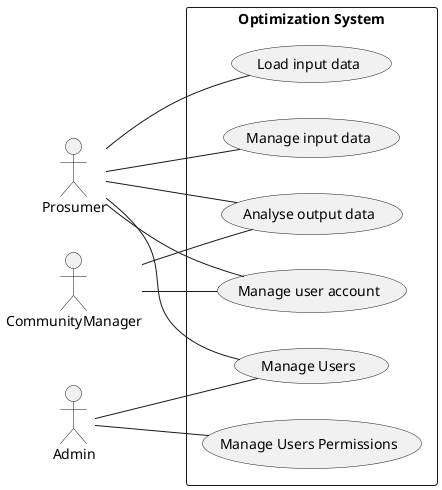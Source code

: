 @startuml  

' Diagrama de Caso de Uso
left to right direction
actor Prosumer
actor Admin
actor CommunityManager

rectangle "Optimization System" {
    usecase "Load input data" as UC1
    usecase "Manage user account" as UC2
    usecase "Manage Users" as UC3
    usecase "Manage input data" as UC4
    usecase "Analyse output data" as UC5
    usecase "Manage Users Permissions" as UC6
    
}

Prosumer -- UC1
Prosumer -- UC2
Prosumer -- UC3
Prosumer -- UC4
Prosumer -- UC5

Admin -- UC3
Admin -- UC6

CommunityManager -- UC2
CommunityManager -- UC5

@enduml
